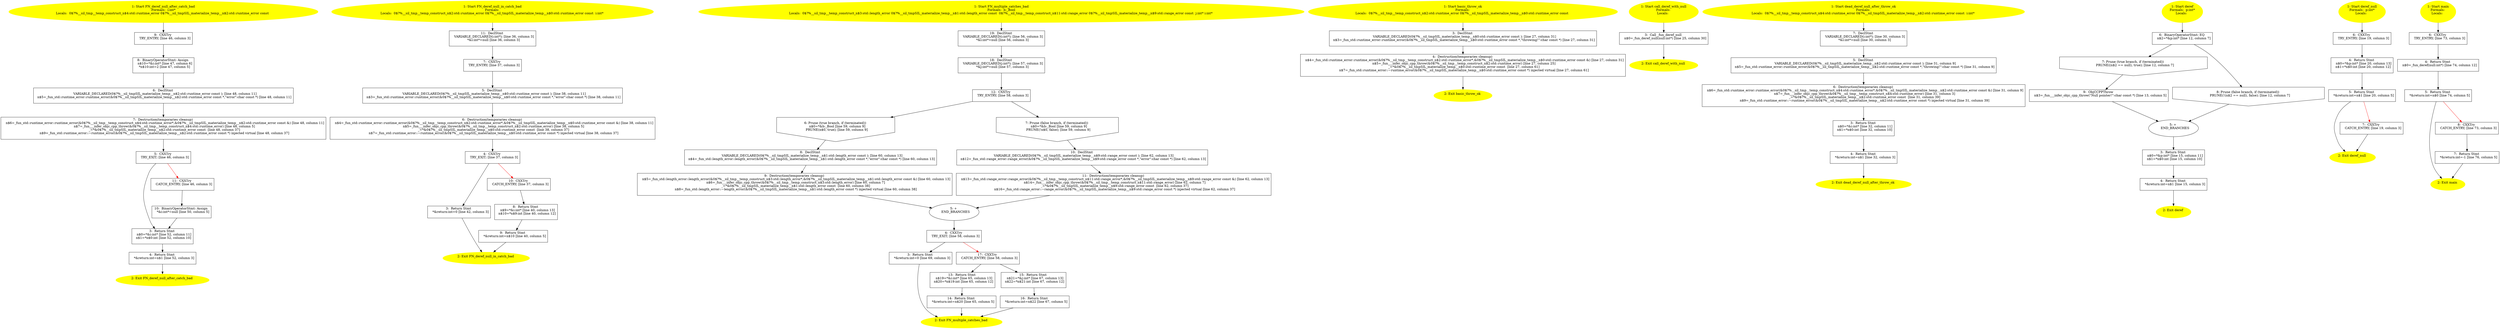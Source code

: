 /* @generated */
digraph cfg {
"FN_deref_null_after_catch_bad#462.43441e3badf1bb57_1" [label="1: Start FN_deref_null_after_catch_bad\nFormals:  i:int*\nLocals:  0$?%__sil_tmp__temp_construct_n$4:std::runtime_error 0$?%__sil_tmpSIL_materialize_temp__n$2:std::runtime_error const  \n  " color=yellow style=filled]
	

	 "FN_deref_null_after_catch_bad#462.43441e3badf1bb57_1" -> "FN_deref_null_after_catch_bad#462.43441e3badf1bb57_9" ;
"FN_deref_null_after_catch_bad#462.43441e3badf1bb57_2" [label="2: Exit FN_deref_null_after_catch_bad \n  " color=yellow style=filled]
	

"FN_deref_null_after_catch_bad#462.43441e3badf1bb57_3" [label="3:  Return Stmt \n   n$0=*&i:int* [line 52, column 11]\n  n$1=*n$0:int [line 52, column 10]\n " shape="box"]
	

	 "FN_deref_null_after_catch_bad#462.43441e3badf1bb57_3" -> "FN_deref_null_after_catch_bad#462.43441e3badf1bb57_4" ;
"FN_deref_null_after_catch_bad#462.43441e3badf1bb57_4" [label="4:  Return Stmt \n   *&return:int=n$1 [line 52, column 3]\n " shape="box"]
	

	 "FN_deref_null_after_catch_bad#462.43441e3badf1bb57_4" -> "FN_deref_null_after_catch_bad#462.43441e3badf1bb57_2" ;
"FN_deref_null_after_catch_bad#462.43441e3badf1bb57_5" [label="5:  CXXTry \n   TRY_EXIT; [line 46, column 3]\n " shape="box"]
	

	 "FN_deref_null_after_catch_bad#462.43441e3badf1bb57_5" -> "FN_deref_null_after_catch_bad#462.43441e3badf1bb57_3" ;
	 "FN_deref_null_after_catch_bad#462.43441e3badf1bb57_5" -> "FN_deref_null_after_catch_bad#462.43441e3badf1bb57_11" [color="red" ];
"FN_deref_null_after_catch_bad#462.43441e3badf1bb57_6" [label="6:  DeclStmt \n   VARIABLE_DECLARED(0$?%__sil_tmpSIL_materialize_temp__n$2:std::runtime_error const ); [line 48, column 11]\n  n$5=_fun_std::runtime_error::runtime_error(&0$?%__sil_tmpSIL_materialize_temp__n$2:std::runtime_error const *,\"error\":char const *) [line 48, column 11]\n " shape="box"]
	

	 "FN_deref_null_after_catch_bad#462.43441e3badf1bb57_6" -> "FN_deref_null_after_catch_bad#462.43441e3badf1bb57_7" ;
"FN_deref_null_after_catch_bad#462.43441e3badf1bb57_7" [label="7:  Destruction(temporaries cleanup) \n   n$6=_fun_std::runtime_error::runtime_error(&0$?%__sil_tmp__temp_construct_n$4:std::runtime_error*,&0$?%__sil_tmpSIL_materialize_temp__n$2:std::runtime_error const &) [line 48, column 11]\n  n$7=_fun___infer_objc_cpp_throw(&0$?%__sil_tmp__temp_construct_n$4:std::runtime_error) [line 48, column 5]\n  _=*&0$?%__sil_tmpSIL_materialize_temp__n$2:std::runtime_error const  [line 48, column 37]\n  n$9=_fun_std::runtime_error::~runtime_error(&0$?%__sil_tmpSIL_materialize_temp__n$2:std::runtime_error const *) injected virtual [line 48, column 37]\n " shape="box"]
	

	 "FN_deref_null_after_catch_bad#462.43441e3badf1bb57_7" -> "FN_deref_null_after_catch_bad#462.43441e3badf1bb57_5" ;
"FN_deref_null_after_catch_bad#462.43441e3badf1bb57_8" [label="8:  BinaryOperatorStmt: Assign \n   n$10=*&i:int* [line 47, column 6]\n  *n$10:int=2 [line 47, column 5]\n " shape="box"]
	

	 "FN_deref_null_after_catch_bad#462.43441e3badf1bb57_8" -> "FN_deref_null_after_catch_bad#462.43441e3badf1bb57_6" ;
"FN_deref_null_after_catch_bad#462.43441e3badf1bb57_9" [label="9:  CXXTry \n   TRY_ENTRY; [line 46, column 3]\n " shape="box"]
	

	 "FN_deref_null_after_catch_bad#462.43441e3badf1bb57_9" -> "FN_deref_null_after_catch_bad#462.43441e3badf1bb57_8" ;
"FN_deref_null_after_catch_bad#462.43441e3badf1bb57_10" [label="10:  BinaryOperatorStmt: Assign \n   *&i:int*=null [line 50, column 5]\n " shape="box"]
	

	 "FN_deref_null_after_catch_bad#462.43441e3badf1bb57_10" -> "FN_deref_null_after_catch_bad#462.43441e3badf1bb57_3" ;
"FN_deref_null_after_catch_bad#462.43441e3badf1bb57_11" [label="11:  CXXTry \n   CATCH_ENTRY; [line 46, column 3]\n " shape="box"]
	

	 "FN_deref_null_after_catch_bad#462.43441e3badf1bb57_11" -> "FN_deref_null_after_catch_bad#462.43441e3badf1bb57_10" ;
"FN_deref_null_in_catch_bad#929789.c83eec7c9ab8ce2e_1" [label="1: Start FN_deref_null_in_catch_bad\nFormals: \nLocals:  0$?%__sil_tmp__temp_construct_n$2:std::runtime_error 0$?%__sil_tmpSIL_materialize_temp__n$0:std::runtime_error const  i:int* \n  " color=yellow style=filled]
	

	 "FN_deref_null_in_catch_bad#929789.c83eec7c9ab8ce2e_1" -> "FN_deref_null_in_catch_bad#929789.c83eec7c9ab8ce2e_11" ;
"FN_deref_null_in_catch_bad#929789.c83eec7c9ab8ce2e_2" [label="2: Exit FN_deref_null_in_catch_bad \n  " color=yellow style=filled]
	

"FN_deref_null_in_catch_bad#929789.c83eec7c9ab8ce2e_3" [label="3:  Return Stmt \n   *&return:int=0 [line 42, column 3]\n " shape="box"]
	

	 "FN_deref_null_in_catch_bad#929789.c83eec7c9ab8ce2e_3" -> "FN_deref_null_in_catch_bad#929789.c83eec7c9ab8ce2e_2" ;
"FN_deref_null_in_catch_bad#929789.c83eec7c9ab8ce2e_4" [label="4:  CXXTry \n   TRY_EXIT; [line 37, column 3]\n " shape="box"]
	

	 "FN_deref_null_in_catch_bad#929789.c83eec7c9ab8ce2e_4" -> "FN_deref_null_in_catch_bad#929789.c83eec7c9ab8ce2e_3" ;
	 "FN_deref_null_in_catch_bad#929789.c83eec7c9ab8ce2e_4" -> "FN_deref_null_in_catch_bad#929789.c83eec7c9ab8ce2e_10" [color="red" ];
"FN_deref_null_in_catch_bad#929789.c83eec7c9ab8ce2e_5" [label="5:  DeclStmt \n   VARIABLE_DECLARED(0$?%__sil_tmpSIL_materialize_temp__n$0:std::runtime_error const ); [line 38, column 11]\n  n$3=_fun_std::runtime_error::runtime_error(&0$?%__sil_tmpSIL_materialize_temp__n$0:std::runtime_error const *,\"error\":char const *) [line 38, column 11]\n " shape="box"]
	

	 "FN_deref_null_in_catch_bad#929789.c83eec7c9ab8ce2e_5" -> "FN_deref_null_in_catch_bad#929789.c83eec7c9ab8ce2e_6" ;
"FN_deref_null_in_catch_bad#929789.c83eec7c9ab8ce2e_6" [label="6:  Destruction(temporaries cleanup) \n   n$4=_fun_std::runtime_error::runtime_error(&0$?%__sil_tmp__temp_construct_n$2:std::runtime_error*,&0$?%__sil_tmpSIL_materialize_temp__n$0:std::runtime_error const &) [line 38, column 11]\n  n$5=_fun___infer_objc_cpp_throw(&0$?%__sil_tmp__temp_construct_n$2:std::runtime_error) [line 38, column 5]\n  _=*&0$?%__sil_tmpSIL_materialize_temp__n$0:std::runtime_error const  [line 38, column 37]\n  n$7=_fun_std::runtime_error::~runtime_error(&0$?%__sil_tmpSIL_materialize_temp__n$0:std::runtime_error const *) injected virtual [line 38, column 37]\n " shape="box"]
	

	 "FN_deref_null_in_catch_bad#929789.c83eec7c9ab8ce2e_6" -> "FN_deref_null_in_catch_bad#929789.c83eec7c9ab8ce2e_4" ;
"FN_deref_null_in_catch_bad#929789.c83eec7c9ab8ce2e_7" [label="7:  CXXTry \n   TRY_ENTRY; [line 37, column 3]\n " shape="box"]
	

	 "FN_deref_null_in_catch_bad#929789.c83eec7c9ab8ce2e_7" -> "FN_deref_null_in_catch_bad#929789.c83eec7c9ab8ce2e_5" ;
"FN_deref_null_in_catch_bad#929789.c83eec7c9ab8ce2e_8" [label="8:  Return Stmt \n   n$9=*&i:int* [line 40, column 13]\n  n$10=*n$9:int [line 40, column 12]\n " shape="box"]
	

	 "FN_deref_null_in_catch_bad#929789.c83eec7c9ab8ce2e_8" -> "FN_deref_null_in_catch_bad#929789.c83eec7c9ab8ce2e_9" ;
"FN_deref_null_in_catch_bad#929789.c83eec7c9ab8ce2e_9" [label="9:  Return Stmt \n   *&return:int=n$10 [line 40, column 5]\n " shape="box"]
	

	 "FN_deref_null_in_catch_bad#929789.c83eec7c9ab8ce2e_9" -> "FN_deref_null_in_catch_bad#929789.c83eec7c9ab8ce2e_2" ;
"FN_deref_null_in_catch_bad#929789.c83eec7c9ab8ce2e_10" [label="10:  CXXTry \n   CATCH_ENTRY; [line 37, column 3]\n " shape="box"]
	

	 "FN_deref_null_in_catch_bad#929789.c83eec7c9ab8ce2e_10" -> "FN_deref_null_in_catch_bad#929789.c83eec7c9ab8ce2e_8" ;
"FN_deref_null_in_catch_bad#929789.c83eec7c9ab8ce2e_11" [label="11:  DeclStmt \n   VARIABLE_DECLARED(i:int*); [line 36, column 3]\n  *&i:int*=null [line 36, column 3]\n " shape="box"]
	

	 "FN_deref_null_in_catch_bad#929789.c83eec7c9ab8ce2e_11" -> "FN_deref_null_in_catch_bad#929789.c83eec7c9ab8ce2e_7" ;
"FN_multiple_catches_bad#459518252.680a793e449c2d74_1" [label="1: Start FN_multiple_catches_bad\nFormals:  b:_Bool\nLocals:  0$?%__sil_tmp__temp_construct_n$3:std::length_error 0$?%__sil_tmpSIL_materialize_temp__n$1:std::length_error const  0$?%__sil_tmp__temp_construct_n$11:std::range_error 0$?%__sil_tmpSIL_materialize_temp__n$9:std::range_error const  j:int* i:int* \n  " color=yellow style=filled]
	

	 "FN_multiple_catches_bad#459518252.680a793e449c2d74_1" -> "FN_multiple_catches_bad#459518252.680a793e449c2d74_19" ;
"FN_multiple_catches_bad#459518252.680a793e449c2d74_2" [label="2: Exit FN_multiple_catches_bad \n  " color=yellow style=filled]
	

"FN_multiple_catches_bad#459518252.680a793e449c2d74_3" [label="3:  Return Stmt \n   *&return:int=0 [line 69, column 3]\n " shape="box"]
	

	 "FN_multiple_catches_bad#459518252.680a793e449c2d74_3" -> "FN_multiple_catches_bad#459518252.680a793e449c2d74_2" ;
"FN_multiple_catches_bad#459518252.680a793e449c2d74_4" [label="4:  CXXTry \n   TRY_EXIT; [line 58, column 3]\n " shape="box"]
	

	 "FN_multiple_catches_bad#459518252.680a793e449c2d74_4" -> "FN_multiple_catches_bad#459518252.680a793e449c2d74_3" ;
	 "FN_multiple_catches_bad#459518252.680a793e449c2d74_4" -> "FN_multiple_catches_bad#459518252.680a793e449c2d74_17" [color="red" ];
"FN_multiple_catches_bad#459518252.680a793e449c2d74_5" [label="5: + \n   END_BRANCHES\n " ]
	

	 "FN_multiple_catches_bad#459518252.680a793e449c2d74_5" -> "FN_multiple_catches_bad#459518252.680a793e449c2d74_4" ;
"FN_multiple_catches_bad#459518252.680a793e449c2d74_6" [label="6: Prune (true branch, if (terminated)) \n   n$0=*&b:_Bool [line 59, column 9]\n  PRUNE(n$0, true); [line 59, column 9]\n " shape="invhouse"]
	

	 "FN_multiple_catches_bad#459518252.680a793e449c2d74_6" -> "FN_multiple_catches_bad#459518252.680a793e449c2d74_8" ;
"FN_multiple_catches_bad#459518252.680a793e449c2d74_7" [label="7: Prune (false branch, if (terminated)) \n   n$0=*&b:_Bool [line 59, column 9]\n  PRUNE(!n$0, false); [line 59, column 9]\n " shape="invhouse"]
	

	 "FN_multiple_catches_bad#459518252.680a793e449c2d74_7" -> "FN_multiple_catches_bad#459518252.680a793e449c2d74_10" ;
"FN_multiple_catches_bad#459518252.680a793e449c2d74_8" [label="8:  DeclStmt \n   VARIABLE_DECLARED(0$?%__sil_tmpSIL_materialize_temp__n$1:std::length_error const ); [line 60, column 13]\n  n$4=_fun_std::length_error::length_error(&0$?%__sil_tmpSIL_materialize_temp__n$1:std::length_error const *,\"error\":char const *) [line 60, column 13]\n " shape="box"]
	

	 "FN_multiple_catches_bad#459518252.680a793e449c2d74_8" -> "FN_multiple_catches_bad#459518252.680a793e449c2d74_9" ;
"FN_multiple_catches_bad#459518252.680a793e449c2d74_9" [label="9:  Destruction(temporaries cleanup) \n   n$5=_fun_std::length_error::length_error(&0$?%__sil_tmp__temp_construct_n$3:std::length_error*,&0$?%__sil_tmpSIL_materialize_temp__n$1:std::length_error const &) [line 60, column 13]\n  n$6=_fun___infer_objc_cpp_throw(&0$?%__sil_tmp__temp_construct_n$3:std::length_error) [line 60, column 7]\n  _=*&0$?%__sil_tmpSIL_materialize_temp__n$1:std::length_error const  [line 60, column 38]\n  n$8=_fun_std::length_error::~length_error(&0$?%__sil_tmpSIL_materialize_temp__n$1:std::length_error const *) injected virtual [line 60, column 38]\n " shape="box"]
	

	 "FN_multiple_catches_bad#459518252.680a793e449c2d74_9" -> "FN_multiple_catches_bad#459518252.680a793e449c2d74_5" ;
"FN_multiple_catches_bad#459518252.680a793e449c2d74_10" [label="10:  DeclStmt \n   VARIABLE_DECLARED(0$?%__sil_tmpSIL_materialize_temp__n$9:std::range_error const ); [line 62, column 13]\n  n$12=_fun_std::range_error::range_error(&0$?%__sil_tmpSIL_materialize_temp__n$9:std::range_error const *,\"error\":char const *) [line 62, column 13]\n " shape="box"]
	

	 "FN_multiple_catches_bad#459518252.680a793e449c2d74_10" -> "FN_multiple_catches_bad#459518252.680a793e449c2d74_11" ;
"FN_multiple_catches_bad#459518252.680a793e449c2d74_11" [label="11:  Destruction(temporaries cleanup) \n   n$13=_fun_std::range_error::range_error(&0$?%__sil_tmp__temp_construct_n$11:std::range_error*,&0$?%__sil_tmpSIL_materialize_temp__n$9:std::range_error const &) [line 62, column 13]\n  n$14=_fun___infer_objc_cpp_throw(&0$?%__sil_tmp__temp_construct_n$11:std::range_error) [line 62, column 7]\n  _=*&0$?%__sil_tmpSIL_materialize_temp__n$9:std::range_error const  [line 62, column 37]\n  n$16=_fun_std::range_error::~range_error(&0$?%__sil_tmpSIL_materialize_temp__n$9:std::range_error const *) injected virtual [line 62, column 37]\n " shape="box"]
	

	 "FN_multiple_catches_bad#459518252.680a793e449c2d74_11" -> "FN_multiple_catches_bad#459518252.680a793e449c2d74_5" ;
"FN_multiple_catches_bad#459518252.680a793e449c2d74_12" [label="12:  CXXTry \n   TRY_ENTRY; [line 58, column 3]\n " shape="box"]
	

	 "FN_multiple_catches_bad#459518252.680a793e449c2d74_12" -> "FN_multiple_catches_bad#459518252.680a793e449c2d74_6" ;
	 "FN_multiple_catches_bad#459518252.680a793e449c2d74_12" -> "FN_multiple_catches_bad#459518252.680a793e449c2d74_7" ;
"FN_multiple_catches_bad#459518252.680a793e449c2d74_13" [label="13:  Return Stmt \n   n$19=*&i:int* [line 65, column 13]\n  n$20=*n$19:int [line 65, column 12]\n " shape="box"]
	

	 "FN_multiple_catches_bad#459518252.680a793e449c2d74_13" -> "FN_multiple_catches_bad#459518252.680a793e449c2d74_14" ;
"FN_multiple_catches_bad#459518252.680a793e449c2d74_14" [label="14:  Return Stmt \n   *&return:int=n$20 [line 65, column 5]\n " shape="box"]
	

	 "FN_multiple_catches_bad#459518252.680a793e449c2d74_14" -> "FN_multiple_catches_bad#459518252.680a793e449c2d74_2" ;
"FN_multiple_catches_bad#459518252.680a793e449c2d74_15" [label="15:  Return Stmt \n   n$21=*&j:int* [line 67, column 13]\n  n$22=*n$21:int [line 67, column 12]\n " shape="box"]
	

	 "FN_multiple_catches_bad#459518252.680a793e449c2d74_15" -> "FN_multiple_catches_bad#459518252.680a793e449c2d74_16" ;
"FN_multiple_catches_bad#459518252.680a793e449c2d74_16" [label="16:  Return Stmt \n   *&return:int=n$22 [line 67, column 5]\n " shape="box"]
	

	 "FN_multiple_catches_bad#459518252.680a793e449c2d74_16" -> "FN_multiple_catches_bad#459518252.680a793e449c2d74_2" ;
"FN_multiple_catches_bad#459518252.680a793e449c2d74_17" [label="17:  CXXTry \n   CATCH_ENTRY; [line 58, column 3]\n " shape="box"]
	

	 "FN_multiple_catches_bad#459518252.680a793e449c2d74_17" -> "FN_multiple_catches_bad#459518252.680a793e449c2d74_15" ;
	 "FN_multiple_catches_bad#459518252.680a793e449c2d74_17" -> "FN_multiple_catches_bad#459518252.680a793e449c2d74_13" ;
"FN_multiple_catches_bad#459518252.680a793e449c2d74_18" [label="18:  DeclStmt \n   VARIABLE_DECLARED(j:int*); [line 57, column 3]\n  *&j:int*=null [line 57, column 3]\n " shape="box"]
	

	 "FN_multiple_catches_bad#459518252.680a793e449c2d74_18" -> "FN_multiple_catches_bad#459518252.680a793e449c2d74_12" ;
"FN_multiple_catches_bad#459518252.680a793e449c2d74_19" [label="19:  DeclStmt \n   VARIABLE_DECLARED(i:int*); [line 56, column 3]\n  *&i:int*=null [line 56, column 3]\n " shape="box"]
	

	 "FN_multiple_catches_bad#459518252.680a793e449c2d74_19" -> "FN_multiple_catches_bad#459518252.680a793e449c2d74_18" ;
"basic_throw_ok#105291888909807828.c9e1b8dd080b2621_1" [label="1: Start basic_throw_ok\nFormals: \nLocals:  0$?%__sil_tmp__temp_construct_n$2:std::runtime_error 0$?%__sil_tmpSIL_materialize_temp__n$0:std::runtime_error const  \n  " color=yellow style=filled]
	

	 "basic_throw_ok#105291888909807828.c9e1b8dd080b2621_1" -> "basic_throw_ok#105291888909807828.c9e1b8dd080b2621_3" ;
"basic_throw_ok#105291888909807828.c9e1b8dd080b2621_2" [label="2: Exit basic_throw_ok \n  " color=yellow style=filled]
	

"basic_throw_ok#105291888909807828.c9e1b8dd080b2621_3" [label="3:  DeclStmt \n   VARIABLE_DECLARED(0$?%__sil_tmpSIL_materialize_temp__n$0:std::runtime_error const ); [line 27, column 31]\n  n$3=_fun_std::runtime_error::runtime_error(&0$?%__sil_tmpSIL_materialize_temp__n$0:std::runtime_error const *,\"throwing!\":char const *) [line 27, column 31]\n " shape="box"]
	

	 "basic_throw_ok#105291888909807828.c9e1b8dd080b2621_3" -> "basic_throw_ok#105291888909807828.c9e1b8dd080b2621_4" ;
"basic_throw_ok#105291888909807828.c9e1b8dd080b2621_4" [label="4:  Destruction(temporaries cleanup) \n   n$4=_fun_std::runtime_error::runtime_error(&0$?%__sil_tmp__temp_construct_n$2:std::runtime_error*,&0$?%__sil_tmpSIL_materialize_temp__n$0:std::runtime_error const &) [line 27, column 31]\n  n$5=_fun___infer_objc_cpp_throw(&0$?%__sil_tmp__temp_construct_n$2:std::runtime_error) [line 27, column 25]\n  _=*&0$?%__sil_tmpSIL_materialize_temp__n$0:std::runtime_error const  [line 27, column 61]\n  n$7=_fun_std::runtime_error::~runtime_error(&0$?%__sil_tmpSIL_materialize_temp__n$0:std::runtime_error const *) injected virtual [line 27, column 61]\n " shape="box"]
	

	 "basic_throw_ok#105291888909807828.c9e1b8dd080b2621_4" -> "basic_throw_ok#105291888909807828.c9e1b8dd080b2621_2" ;
"call_deref_with_null#461196642599.6346543307e9a799_1" [label="1: Start call_deref_with_null\nFormals: \nLocals:  \n  " color=yellow style=filled]
	

	 "call_deref_with_null#461196642599.6346543307e9a799_1" -> "call_deref_with_null#461196642599.6346543307e9a799_3" ;
"call_deref_with_null#461196642599.6346543307e9a799_2" [label="2: Exit call_deref_with_null \n  " color=yellow style=filled]
	

"call_deref_with_null#461196642599.6346543307e9a799_3" [label="3:  Call _fun_deref_null \n   n$0=_fun_deref_null(null:int*) [line 25, column 30]\n " shape="box"]
	

	 "call_deref_with_null#461196642599.6346543307e9a799_3" -> "call_deref_with_null#461196642599.6346543307e9a799_2" ;
"dead_deref_null_after_throw_ok#12.42d41c040f3a321b_1" [label="1: Start dead_deref_null_after_throw_ok\nFormals: \nLocals:  0$?%__sil_tmp__temp_construct_n$4:std::runtime_error 0$?%__sil_tmpSIL_materialize_temp__n$2:std::runtime_error const  i:int* \n  " color=yellow style=filled]
	

	 "dead_deref_null_after_throw_ok#12.42d41c040f3a321b_1" -> "dead_deref_null_after_throw_ok#12.42d41c040f3a321b_7" ;
"dead_deref_null_after_throw_ok#12.42d41c040f3a321b_2" [label="2: Exit dead_deref_null_after_throw_ok \n  " color=yellow style=filled]
	

"dead_deref_null_after_throw_ok#12.42d41c040f3a321b_3" [label="3:  Return Stmt \n   n$0=*&i:int* [line 32, column 11]\n  n$1=*n$0:int [line 32, column 10]\n " shape="box"]
	

	 "dead_deref_null_after_throw_ok#12.42d41c040f3a321b_3" -> "dead_deref_null_after_throw_ok#12.42d41c040f3a321b_4" ;
"dead_deref_null_after_throw_ok#12.42d41c040f3a321b_4" [label="4:  Return Stmt \n   *&return:int=n$1 [line 32, column 3]\n " shape="box"]
	

	 "dead_deref_null_after_throw_ok#12.42d41c040f3a321b_4" -> "dead_deref_null_after_throw_ok#12.42d41c040f3a321b_2" ;
"dead_deref_null_after_throw_ok#12.42d41c040f3a321b_5" [label="5:  DeclStmt \n   VARIABLE_DECLARED(0$?%__sil_tmpSIL_materialize_temp__n$2:std::runtime_error const ); [line 31, column 9]\n  n$5=_fun_std::runtime_error::runtime_error(&0$?%__sil_tmpSIL_materialize_temp__n$2:std::runtime_error const *,\"throwing!\":char const *) [line 31, column 9]\n " shape="box"]
	

	 "dead_deref_null_after_throw_ok#12.42d41c040f3a321b_5" -> "dead_deref_null_after_throw_ok#12.42d41c040f3a321b_6" ;
"dead_deref_null_after_throw_ok#12.42d41c040f3a321b_6" [label="6:  Destruction(temporaries cleanup) \n   n$6=_fun_std::runtime_error::runtime_error(&0$?%__sil_tmp__temp_construct_n$4:std::runtime_error*,&0$?%__sil_tmpSIL_materialize_temp__n$2:std::runtime_error const &) [line 31, column 9]\n  n$7=_fun___infer_objc_cpp_throw(&0$?%__sil_tmp__temp_construct_n$4:std::runtime_error) [line 31, column 3]\n  _=*&0$?%__sil_tmpSIL_materialize_temp__n$2:std::runtime_error const  [line 31, column 39]\n  n$9=_fun_std::runtime_error::~runtime_error(&0$?%__sil_tmpSIL_materialize_temp__n$2:std::runtime_error const *) injected virtual [line 31, column 39]\n " shape="box"]
	

	 "dead_deref_null_after_throw_ok#12.42d41c040f3a321b_6" -> "dead_deref_null_after_throw_ok#12.42d41c040f3a321b_3" ;
"dead_deref_null_after_throw_ok#12.42d41c040f3a321b_7" [label="7:  DeclStmt \n   VARIABLE_DECLARED(i:int*); [line 30, column 3]\n  *&i:int*=null [line 30, column 3]\n " shape="box"]
	

	 "dead_deref_null_after_throw_ok#12.42d41c040f3a321b_7" -> "dead_deref_null_after_throw_ok#12.42d41c040f3a321b_5" ;
"deref#13506892413034678690.824465c4193ad228_1" [label="1: Start deref\nFormals:  p:int*\nLocals:  \n  " color=yellow style=filled]
	

	 "deref#13506892413034678690.824465c4193ad228_1" -> "deref#13506892413034678690.824465c4193ad228_6" ;
"deref#13506892413034678690.824465c4193ad228_2" [label="2: Exit deref \n  " color=yellow style=filled]
	

"deref#13506892413034678690.824465c4193ad228_3" [label="3:  Return Stmt \n   n$0=*&p:int* [line 15, column 11]\n  n$1=*n$0:int [line 15, column 10]\n " shape="box"]
	

	 "deref#13506892413034678690.824465c4193ad228_3" -> "deref#13506892413034678690.824465c4193ad228_4" ;
"deref#13506892413034678690.824465c4193ad228_4" [label="4:  Return Stmt \n   *&return:int=n$1 [line 15, column 3]\n " shape="box"]
	

	 "deref#13506892413034678690.824465c4193ad228_4" -> "deref#13506892413034678690.824465c4193ad228_2" ;
"deref#13506892413034678690.824465c4193ad228_5" [label="5: + \n   END_BRANCHES\n " ]
	

	 "deref#13506892413034678690.824465c4193ad228_5" -> "deref#13506892413034678690.824465c4193ad228_3" ;
"deref#13506892413034678690.824465c4193ad228_6" [label="6:  BinaryOperatorStmt: EQ \n   n$2=*&p:int* [line 12, column 7]\n " shape="box"]
	

	 "deref#13506892413034678690.824465c4193ad228_6" -> "deref#13506892413034678690.824465c4193ad228_7" ;
	 "deref#13506892413034678690.824465c4193ad228_6" -> "deref#13506892413034678690.824465c4193ad228_8" ;
"deref#13506892413034678690.824465c4193ad228_7" [label="7: Prune (true branch, if (terminated)) \n   PRUNE((n$2 == null), true); [line 12, column 7]\n " shape="invhouse"]
	

	 "deref#13506892413034678690.824465c4193ad228_7" -> "deref#13506892413034678690.824465c4193ad228_9" ;
"deref#13506892413034678690.824465c4193ad228_8" [label="8: Prune (false branch, if (terminated)) \n   PRUNE(!(n$2 == null), false); [line 12, column 7]\n " shape="invhouse"]
	

	 "deref#13506892413034678690.824465c4193ad228_8" -> "deref#13506892413034678690.824465c4193ad228_5" ;
"deref#13506892413034678690.824465c4193ad228_9" [label="9:  ObjCCPPThrow \n   n$3=_fun___infer_objc_cpp_throw(\"Null pointer!\":char const *) [line 13, column 5]\n " shape="box"]
	

	 "deref#13506892413034678690.824465c4193ad228_9" -> "deref#13506892413034678690.824465c4193ad228_5" ;
"deref_null#11536394632240553702.ea4eed042da22ab7_1" [label="1: Start deref_null\nFormals:  p:int*\nLocals:  \n  " color=yellow style=filled]
	

	 "deref_null#11536394632240553702.ea4eed042da22ab7_1" -> "deref_null#11536394632240553702.ea4eed042da22ab7_6" ;
"deref_null#11536394632240553702.ea4eed042da22ab7_2" [label="2: Exit deref_null \n  " color=yellow style=filled]
	

"deref_null#11536394632240553702.ea4eed042da22ab7_4" [label="4:  Return Stmt \n   n$0=*&p:int* [line 20, column 13]\n  n$1=*n$0:int [line 20, column 12]\n " shape="box"]
	

	 "deref_null#11536394632240553702.ea4eed042da22ab7_4" -> "deref_null#11536394632240553702.ea4eed042da22ab7_5" ;
"deref_null#11536394632240553702.ea4eed042da22ab7_5" [label="5:  Return Stmt \n   *&return:int=n$1 [line 20, column 5]\n " shape="box"]
	

	 "deref_null#11536394632240553702.ea4eed042da22ab7_5" -> "deref_null#11536394632240553702.ea4eed042da22ab7_2" ;
	 "deref_null#11536394632240553702.ea4eed042da22ab7_5" -> "deref_null#11536394632240553702.ea4eed042da22ab7_7" [color="red" ];
"deref_null#11536394632240553702.ea4eed042da22ab7_6" [label="6:  CXXTry \n   TRY_ENTRY; [line 19, column 3]\n " shape="box"]
	

	 "deref_null#11536394632240553702.ea4eed042da22ab7_6" -> "deref_null#11536394632240553702.ea4eed042da22ab7_4" ;
"deref_null#11536394632240553702.ea4eed042da22ab7_7" [label="7:  CXXTry \n   CATCH_ENTRY; [line 19, column 3]\n " shape="box"]
	

	 "deref_null#11536394632240553702.ea4eed042da22ab7_7" -> "deref_null#11536394632240553702.ea4eed042da22ab7_2" ;
"main.fad58de7366495db_1" [label="1: Start main\nFormals: \nLocals:  \n  " color=yellow style=filled]
	

	 "main.fad58de7366495db_1" -> "main.fad58de7366495db_6" ;
"main.fad58de7366495db_2" [label="2: Exit main \n  " color=yellow style=filled]
	

"main.fad58de7366495db_4" [label="4:  Return Stmt \n   n$0=_fun_deref(null:int*) [line 74, column 12]\n " shape="box"]
	

	 "main.fad58de7366495db_4" -> "main.fad58de7366495db_5" ;
"main.fad58de7366495db_5" [label="5:  Return Stmt \n   *&return:int=n$0 [line 74, column 5]\n " shape="box"]
	

	 "main.fad58de7366495db_5" -> "main.fad58de7366495db_2" ;
	 "main.fad58de7366495db_5" -> "main.fad58de7366495db_8" [color="red" ];
"main.fad58de7366495db_6" [label="6:  CXXTry \n   TRY_ENTRY; [line 73, column 3]\n " shape="box"]
	

	 "main.fad58de7366495db_6" -> "main.fad58de7366495db_4" ;
"main.fad58de7366495db_7" [label="7:  Return Stmt \n   *&return:int=-1 [line 76, column 5]\n " shape="box"]
	

	 "main.fad58de7366495db_7" -> "main.fad58de7366495db_2" ;
"main.fad58de7366495db_8" [label="8:  CXXTry \n   CATCH_ENTRY; [line 73, column 3]\n " shape="box"]
	

	 "main.fad58de7366495db_8" -> "main.fad58de7366495db_7" ;
}
